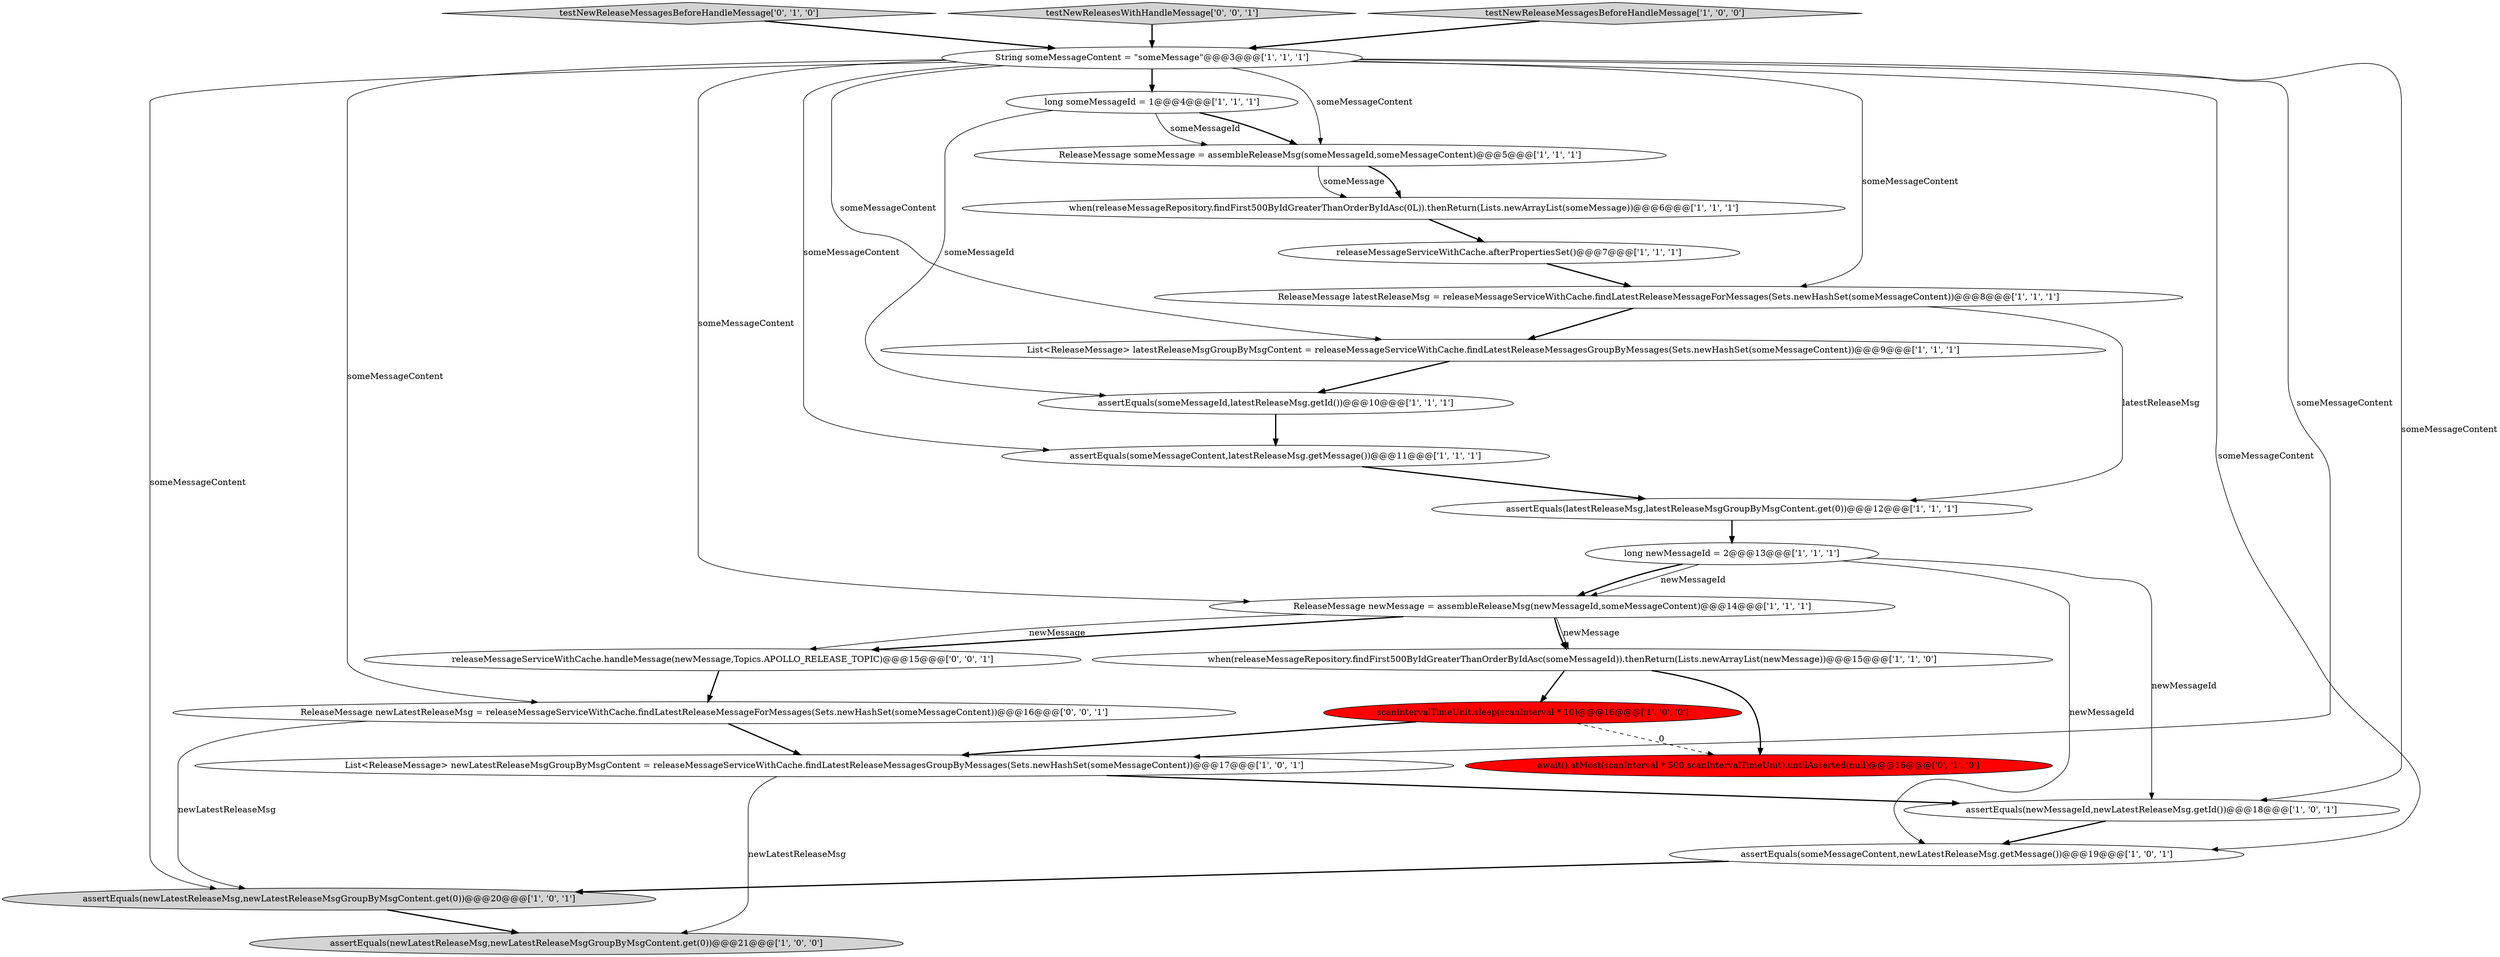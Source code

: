 digraph {
16 [style = filled, label = "long someMessageId = 1@@@4@@@['1', '1', '1']", fillcolor = white, shape = ellipse image = "AAA0AAABBB1BBB"];
21 [style = filled, label = "testNewReleaseMessagesBeforeHandleMessage['0', '1', '0']", fillcolor = lightgray, shape = diamond image = "AAA0AAABBB2BBB"];
8 [style = filled, label = "ReleaseMessage newMessage = assembleReleaseMsg(newMessageId,someMessageContent)@@@14@@@['1', '1', '1']", fillcolor = white, shape = ellipse image = "AAA0AAABBB1BBB"];
13 [style = filled, label = "ReleaseMessage latestReleaseMsg = releaseMessageServiceWithCache.findLatestReleaseMessageForMessages(Sets.newHashSet(someMessageContent))@@@8@@@['1', '1', '1']", fillcolor = white, shape = ellipse image = "AAA0AAABBB1BBB"];
7 [style = filled, label = "assertEquals(newLatestReleaseMsg,newLatestReleaseMsgGroupByMsgContent.get(0))@@@21@@@['1', '0', '0']", fillcolor = lightgray, shape = ellipse image = "AAA0AAABBB1BBB"];
6 [style = filled, label = "when(releaseMessageRepository.findFirst500ByIdGreaterThanOrderByIdAsc(0L)).thenReturn(Lists.newArrayList(someMessage))@@@6@@@['1', '1', '1']", fillcolor = white, shape = ellipse image = "AAA0AAABBB1BBB"];
22 [style = filled, label = "testNewReleasesWithHandleMessage['0', '0', '1']", fillcolor = lightgray, shape = diamond image = "AAA0AAABBB3BBB"];
12 [style = filled, label = "assertEquals(someMessageContent,newLatestReleaseMsg.getMessage())@@@19@@@['1', '0', '1']", fillcolor = white, shape = ellipse image = "AAA0AAABBB1BBB"];
20 [style = filled, label = "await().atMost(scanInterval * 500,scanIntervalTimeUnit).untilAsserted(null)@@@16@@@['0', '1', '0']", fillcolor = red, shape = ellipse image = "AAA1AAABBB2BBB"];
0 [style = filled, label = "assertEquals(someMessageId,latestReleaseMsg.getId())@@@10@@@['1', '1', '1']", fillcolor = white, shape = ellipse image = "AAA0AAABBB1BBB"];
23 [style = filled, label = "releaseMessageServiceWithCache.handleMessage(newMessage,Topics.APOLLO_RELEASE_TOPIC)@@@15@@@['0', '0', '1']", fillcolor = white, shape = ellipse image = "AAA0AAABBB3BBB"];
24 [style = filled, label = "ReleaseMessage newLatestReleaseMsg = releaseMessageServiceWithCache.findLatestReleaseMessageForMessages(Sets.newHashSet(someMessageContent))@@@16@@@['0', '0', '1']", fillcolor = white, shape = ellipse image = "AAA0AAABBB3BBB"];
2 [style = filled, label = "assertEquals(someMessageContent,latestReleaseMsg.getMessage())@@@11@@@['1', '1', '1']", fillcolor = white, shape = ellipse image = "AAA0AAABBB1BBB"];
1 [style = filled, label = "long newMessageId = 2@@@13@@@['1', '1', '1']", fillcolor = white, shape = ellipse image = "AAA0AAABBB1BBB"];
17 [style = filled, label = "assertEquals(newMessageId,newLatestReleaseMsg.getId())@@@18@@@['1', '0', '1']", fillcolor = white, shape = ellipse image = "AAA0AAABBB1BBB"];
18 [style = filled, label = "when(releaseMessageRepository.findFirst500ByIdGreaterThanOrderByIdAsc(someMessageId)).thenReturn(Lists.newArrayList(newMessage))@@@15@@@['1', '1', '0']", fillcolor = white, shape = ellipse image = "AAA0AAABBB1BBB"];
14 [style = filled, label = "List<ReleaseMessage> newLatestReleaseMsgGroupByMsgContent = releaseMessageServiceWithCache.findLatestReleaseMessagesGroupByMessages(Sets.newHashSet(someMessageContent))@@@17@@@['1', '0', '1']", fillcolor = white, shape = ellipse image = "AAA0AAABBB1BBB"];
11 [style = filled, label = "assertEquals(latestReleaseMsg,latestReleaseMsgGroupByMsgContent.get(0))@@@12@@@['1', '1', '1']", fillcolor = white, shape = ellipse image = "AAA0AAABBB1BBB"];
4 [style = filled, label = "List<ReleaseMessage> latestReleaseMsgGroupByMsgContent = releaseMessageServiceWithCache.findLatestReleaseMessagesGroupByMessages(Sets.newHashSet(someMessageContent))@@@9@@@['1', '1', '1']", fillcolor = white, shape = ellipse image = "AAA0AAABBB1BBB"];
15 [style = filled, label = "ReleaseMessage someMessage = assembleReleaseMsg(someMessageId,someMessageContent)@@@5@@@['1', '1', '1']", fillcolor = white, shape = ellipse image = "AAA0AAABBB1BBB"];
10 [style = filled, label = "String someMessageContent = \"someMessage\"@@@3@@@['1', '1', '1']", fillcolor = white, shape = ellipse image = "AAA0AAABBB1BBB"];
3 [style = filled, label = "releaseMessageServiceWithCache.afterPropertiesSet()@@@7@@@['1', '1', '1']", fillcolor = white, shape = ellipse image = "AAA0AAABBB1BBB"];
5 [style = filled, label = "assertEquals(newLatestReleaseMsg,newLatestReleaseMsgGroupByMsgContent.get(0))@@@20@@@['1', '0', '1']", fillcolor = lightgray, shape = ellipse image = "AAA0AAABBB1BBB"];
19 [style = filled, label = "testNewReleaseMessagesBeforeHandleMessage['1', '0', '0']", fillcolor = lightgray, shape = diamond image = "AAA0AAABBB1BBB"];
9 [style = filled, label = "scanIntervalTimeUnit.sleep(scanInterval * 10)@@@16@@@['1', '0', '0']", fillcolor = red, shape = ellipse image = "AAA1AAABBB1BBB"];
10->15 [style = solid, label="someMessageContent"];
9->20 [style = dashed, label="0"];
16->15 [style = bold, label=""];
6->3 [style = bold, label=""];
21->10 [style = bold, label=""];
10->17 [style = solid, label="someMessageContent"];
10->12 [style = solid, label="someMessageContent"];
10->8 [style = solid, label="someMessageContent"];
1->8 [style = bold, label=""];
12->5 [style = bold, label=""];
8->23 [style = bold, label=""];
11->1 [style = bold, label=""];
8->18 [style = bold, label=""];
1->12 [style = solid, label="newMessageId"];
0->2 [style = bold, label=""];
14->7 [style = solid, label="newLatestReleaseMsg"];
24->5 [style = solid, label="newLatestReleaseMsg"];
14->17 [style = bold, label=""];
19->10 [style = bold, label=""];
15->6 [style = bold, label=""];
10->14 [style = solid, label="someMessageContent"];
8->23 [style = solid, label="newMessage"];
10->2 [style = solid, label="someMessageContent"];
4->0 [style = bold, label=""];
24->14 [style = bold, label=""];
10->5 [style = solid, label="someMessageContent"];
16->15 [style = solid, label="someMessageId"];
1->17 [style = solid, label="newMessageId"];
18->20 [style = bold, label=""];
23->24 [style = bold, label=""];
17->12 [style = bold, label=""];
13->11 [style = solid, label="latestReleaseMsg"];
10->16 [style = bold, label=""];
8->18 [style = solid, label="newMessage"];
18->9 [style = bold, label=""];
9->14 [style = bold, label=""];
22->10 [style = bold, label=""];
3->13 [style = bold, label=""];
10->4 [style = solid, label="someMessageContent"];
5->7 [style = bold, label=""];
10->13 [style = solid, label="someMessageContent"];
10->24 [style = solid, label="someMessageContent"];
15->6 [style = solid, label="someMessage"];
16->0 [style = solid, label="someMessageId"];
1->8 [style = solid, label="newMessageId"];
2->11 [style = bold, label=""];
13->4 [style = bold, label=""];
}
